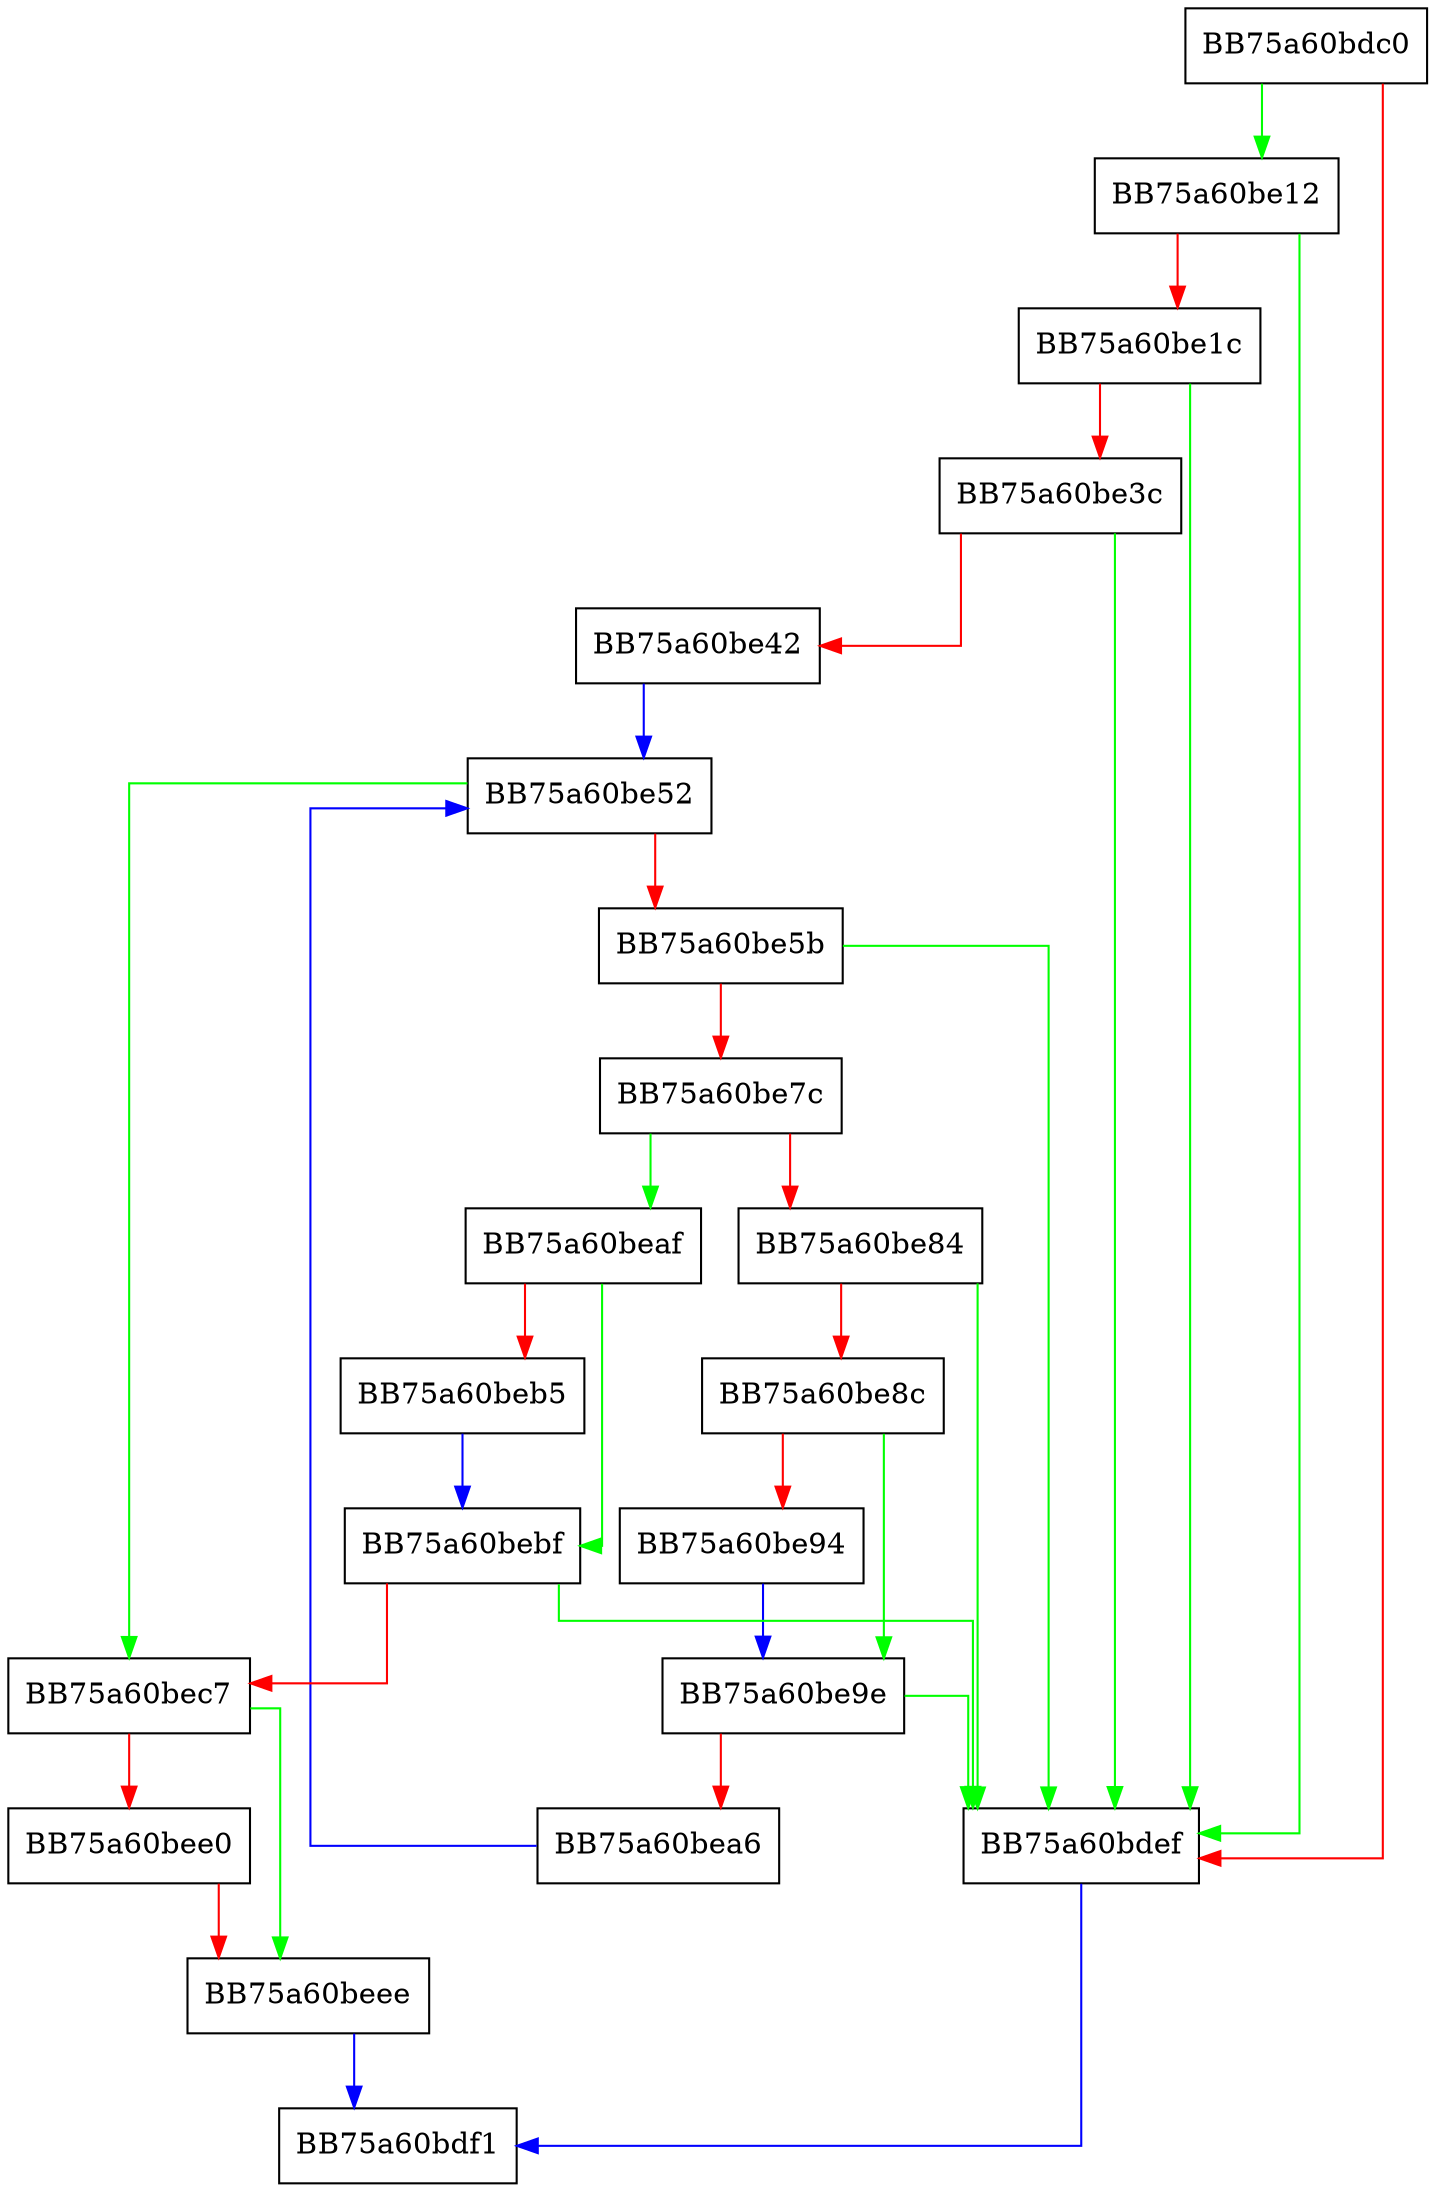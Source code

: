 digraph IsMine {
  node [shape="box"];
  graph [splines=ortho];
  BB75a60bdc0 -> BB75a60be12 [color="green"];
  BB75a60bdc0 -> BB75a60bdef [color="red"];
  BB75a60bdef -> BB75a60bdf1 [color="blue"];
  BB75a60be12 -> BB75a60bdef [color="green"];
  BB75a60be12 -> BB75a60be1c [color="red"];
  BB75a60be1c -> BB75a60bdef [color="green"];
  BB75a60be1c -> BB75a60be3c [color="red"];
  BB75a60be3c -> BB75a60bdef [color="green"];
  BB75a60be3c -> BB75a60be42 [color="red"];
  BB75a60be42 -> BB75a60be52 [color="blue"];
  BB75a60be52 -> BB75a60bec7 [color="green"];
  BB75a60be52 -> BB75a60be5b [color="red"];
  BB75a60be5b -> BB75a60bdef [color="green"];
  BB75a60be5b -> BB75a60be7c [color="red"];
  BB75a60be7c -> BB75a60beaf [color="green"];
  BB75a60be7c -> BB75a60be84 [color="red"];
  BB75a60be84 -> BB75a60bdef [color="green"];
  BB75a60be84 -> BB75a60be8c [color="red"];
  BB75a60be8c -> BB75a60be9e [color="green"];
  BB75a60be8c -> BB75a60be94 [color="red"];
  BB75a60be94 -> BB75a60be9e [color="blue"];
  BB75a60be9e -> BB75a60bdef [color="green"];
  BB75a60be9e -> BB75a60bea6 [color="red"];
  BB75a60bea6 -> BB75a60be52 [color="blue"];
  BB75a60beaf -> BB75a60bebf [color="green"];
  BB75a60beaf -> BB75a60beb5 [color="red"];
  BB75a60beb5 -> BB75a60bebf [color="blue"];
  BB75a60bebf -> BB75a60bdef [color="green"];
  BB75a60bebf -> BB75a60bec7 [color="red"];
  BB75a60bec7 -> BB75a60beee [color="green"];
  BB75a60bec7 -> BB75a60bee0 [color="red"];
  BB75a60bee0 -> BB75a60beee [color="red"];
  BB75a60beee -> BB75a60bdf1 [color="blue"];
}